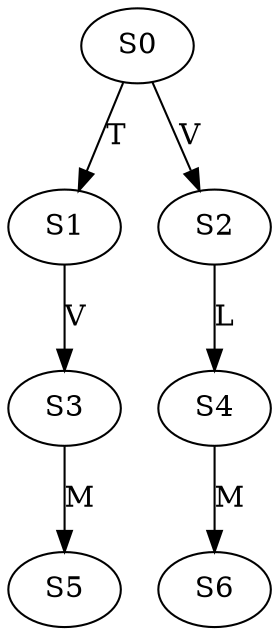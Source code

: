 strict digraph  {
	S0 -> S1 [ label = T ];
	S0 -> S2 [ label = V ];
	S1 -> S3 [ label = V ];
	S2 -> S4 [ label = L ];
	S3 -> S5 [ label = M ];
	S4 -> S6 [ label = M ];
}
